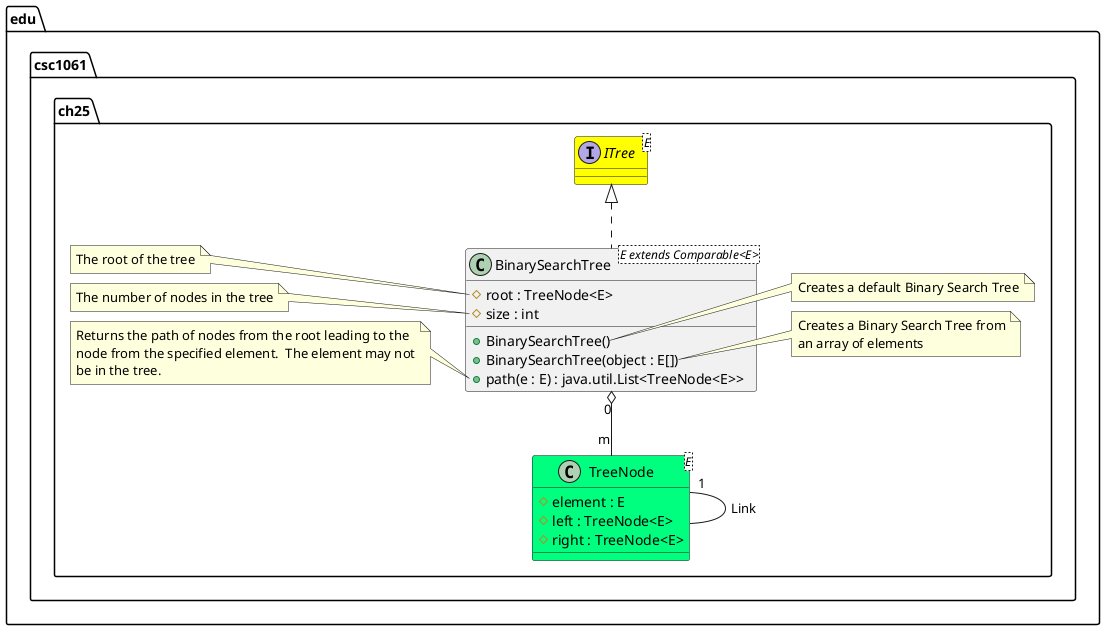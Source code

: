 @startuml

interface edu.csc1061.ch25.ITree<E> #Yellow


class edu.csc1061.ch25.BinarySearchTree<E extends Comparable<E>> {
    # root : TreeNode<E>
    # size : int

    + BinarySearchTree()
    + BinarySearchTree(object : E[])
    + path(e : E) : java.util.List<TreeNode<E>>
}

class edu.csc1061.ch25.TreeNode<E> #SpringGreen {
    # element : E
    # left : TreeNode<E>
    # right : TreeNode<E>
}

edu.csc1061.ch25.ITree <|.. edu.csc1061.ch25.BinarySearchTree
edu.csc1061.ch25.BinarySearchTree "0" o-- "m" edu.csc1061.ch25.TreeNode
edu.csc1061.ch25.TreeNode "1" -- edu.csc1061.ch25.TreeNode : Link



note left of edu.csc1061.ch25.BinarySearchTree::root
    The root of the tree
end note
note left of edu.csc1061.ch25.BinarySearchTree::size
    The number of nodes in the tree
end note
note right of edu.csc1061.ch25.BinarySearchTree::BinarySearchTree
    Creates a default Binary Search Tree
end note
note right of edu.csc1061.ch25.BinarySearchTree::BinarySearchTree(object
    Creates a Binary Search Tree from
    an array of elements
end note
note left of edu.csc1061.ch25.BinarySearchTree::path
    Returns the path of nodes from the root leading to the
    node from the specified element.  The element may not
    be in the tree.
end note

@enduml